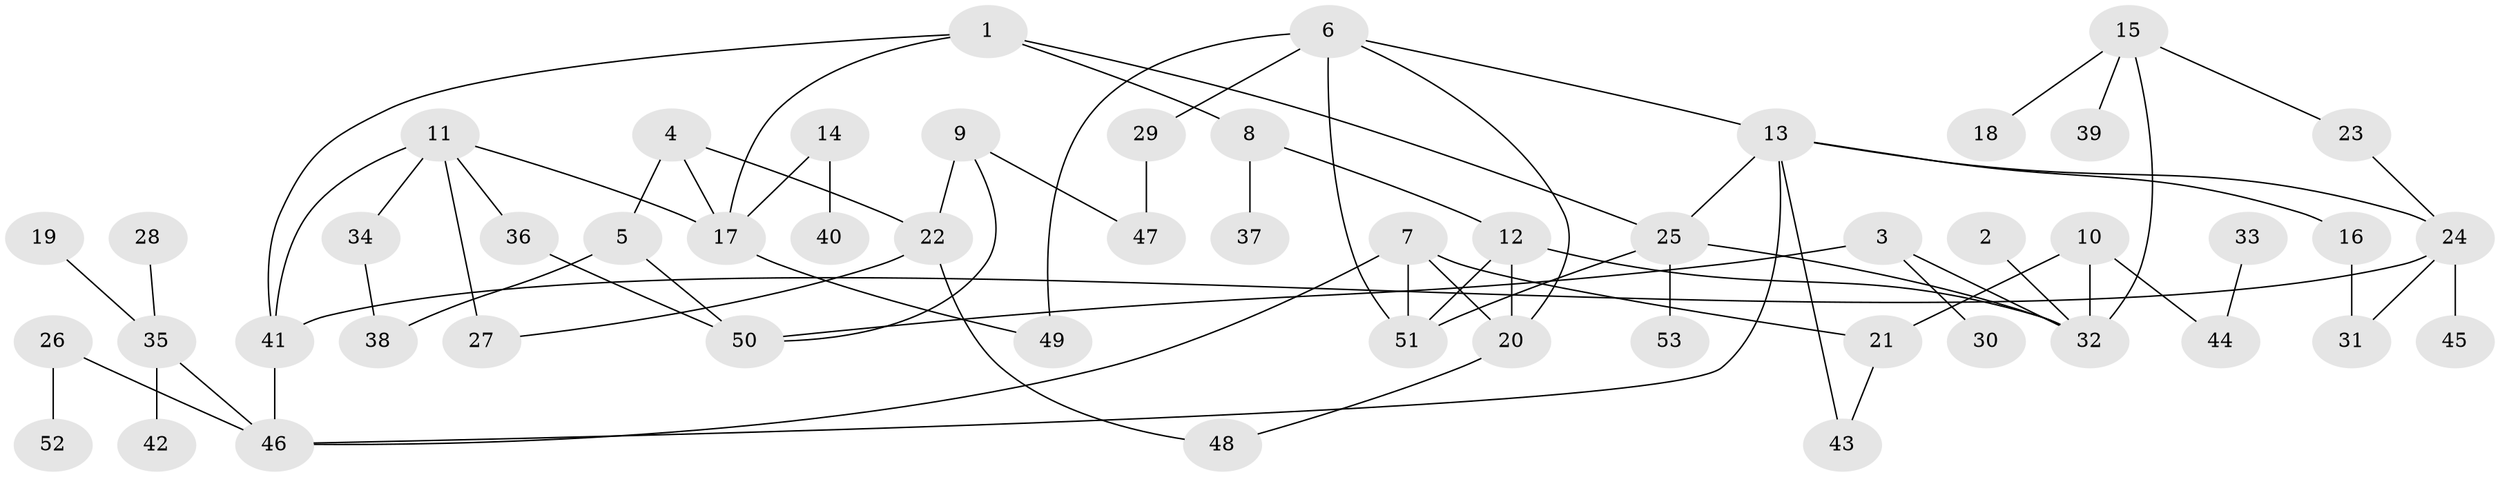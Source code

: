 // original degree distribution, {4: 0.07954545454545454, 5: 0.07954545454545454, 6: 0.03409090909090909, 7: 0.011363636363636364, 1: 0.29545454545454547, 3: 0.20454545454545456, 2: 0.29545454545454547}
// Generated by graph-tools (version 1.1) at 2025/36/03/04/25 23:36:00]
// undirected, 53 vertices, 73 edges
graph export_dot {
  node [color=gray90,style=filled];
  1;
  2;
  3;
  4;
  5;
  6;
  7;
  8;
  9;
  10;
  11;
  12;
  13;
  14;
  15;
  16;
  17;
  18;
  19;
  20;
  21;
  22;
  23;
  24;
  25;
  26;
  27;
  28;
  29;
  30;
  31;
  32;
  33;
  34;
  35;
  36;
  37;
  38;
  39;
  40;
  41;
  42;
  43;
  44;
  45;
  46;
  47;
  48;
  49;
  50;
  51;
  52;
  53;
  1 -- 8 [weight=1.0];
  1 -- 17 [weight=1.0];
  1 -- 25 [weight=1.0];
  1 -- 41 [weight=1.0];
  2 -- 32 [weight=1.0];
  3 -- 30 [weight=1.0];
  3 -- 32 [weight=1.0];
  3 -- 50 [weight=1.0];
  4 -- 5 [weight=1.0];
  4 -- 17 [weight=1.0];
  4 -- 22 [weight=1.0];
  5 -- 38 [weight=1.0];
  5 -- 50 [weight=1.0];
  6 -- 13 [weight=1.0];
  6 -- 20 [weight=1.0];
  6 -- 29 [weight=1.0];
  6 -- 49 [weight=1.0];
  6 -- 51 [weight=1.0];
  7 -- 20 [weight=1.0];
  7 -- 21 [weight=1.0];
  7 -- 46 [weight=1.0];
  7 -- 51 [weight=1.0];
  8 -- 12 [weight=1.0];
  8 -- 37 [weight=1.0];
  9 -- 22 [weight=2.0];
  9 -- 47 [weight=1.0];
  9 -- 50 [weight=1.0];
  10 -- 21 [weight=1.0];
  10 -- 32 [weight=1.0];
  10 -- 44 [weight=1.0];
  11 -- 17 [weight=1.0];
  11 -- 27 [weight=2.0];
  11 -- 34 [weight=1.0];
  11 -- 36 [weight=1.0];
  11 -- 41 [weight=1.0];
  12 -- 20 [weight=1.0];
  12 -- 32 [weight=1.0];
  12 -- 51 [weight=1.0];
  13 -- 16 [weight=1.0];
  13 -- 24 [weight=1.0];
  13 -- 25 [weight=1.0];
  13 -- 43 [weight=1.0];
  13 -- 46 [weight=1.0];
  14 -- 17 [weight=1.0];
  14 -- 40 [weight=1.0];
  15 -- 18 [weight=1.0];
  15 -- 23 [weight=1.0];
  15 -- 32 [weight=1.0];
  15 -- 39 [weight=1.0];
  16 -- 31 [weight=1.0];
  17 -- 49 [weight=1.0];
  19 -- 35 [weight=1.0];
  20 -- 48 [weight=1.0];
  21 -- 43 [weight=1.0];
  22 -- 27 [weight=1.0];
  22 -- 48 [weight=1.0];
  23 -- 24 [weight=1.0];
  24 -- 31 [weight=1.0];
  24 -- 41 [weight=1.0];
  24 -- 45 [weight=1.0];
  25 -- 32 [weight=1.0];
  25 -- 51 [weight=1.0];
  25 -- 53 [weight=1.0];
  26 -- 46 [weight=1.0];
  26 -- 52 [weight=1.0];
  28 -- 35 [weight=1.0];
  29 -- 47 [weight=1.0];
  33 -- 44 [weight=1.0];
  34 -- 38 [weight=1.0];
  35 -- 42 [weight=1.0];
  35 -- 46 [weight=1.0];
  36 -- 50 [weight=1.0];
  41 -- 46 [weight=1.0];
}
